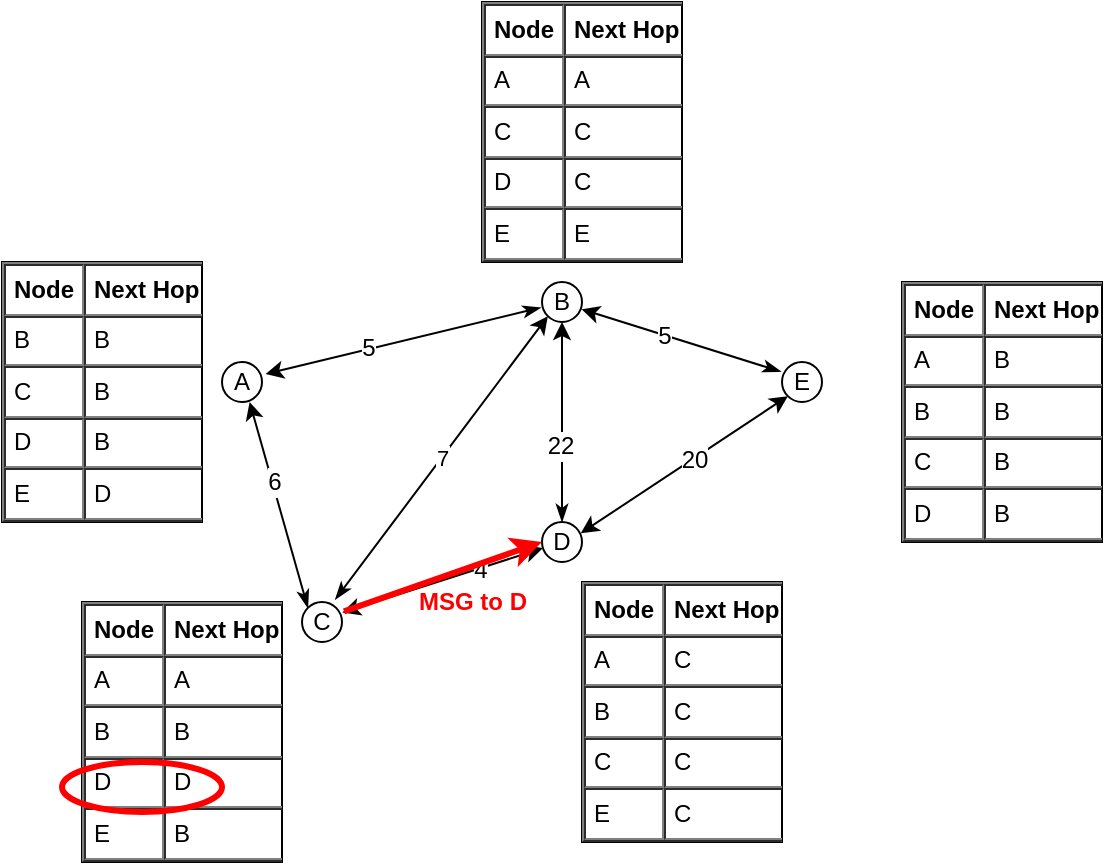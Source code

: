 <mxfile version="12.9.9" type="device"><diagram id="lJYS4VRSIsEf9TPoP0br" name="Page-1"><mxGraphModel dx="1422" dy="769" grid="1" gridSize="10" guides="1" tooltips="1" connect="1" arrows="1" fold="1" page="1" pageScale="1" pageWidth="827" pageHeight="1169" math="0" shadow="0"><root><mxCell id="0"/><mxCell id="1" parent="0"/><mxCell id="UmhQ2P2T8tzD9ortns0X-2" value="&lt;div&gt;A&lt;/div&gt;" style="ellipse;whiteSpace=wrap;html=1;" parent="1" vertex="1"><mxGeometry x="150" y="230" width="20" height="20" as="geometry"/></mxCell><mxCell id="UmhQ2P2T8tzD9ortns0X-3" value="E" style="ellipse;whiteSpace=wrap;html=1;" parent="1" vertex="1"><mxGeometry x="430" y="230" width="20" height="20" as="geometry"/></mxCell><mxCell id="UmhQ2P2T8tzD9ortns0X-4" value="D" style="ellipse;whiteSpace=wrap;html=1;" parent="1" vertex="1"><mxGeometry x="310" y="310" width="20" height="20" as="geometry"/></mxCell><mxCell id="UmhQ2P2T8tzD9ortns0X-5" value="C" style="ellipse;whiteSpace=wrap;html=1;" parent="1" vertex="1"><mxGeometry x="190" y="350" width="20" height="20" as="geometry"/></mxCell><mxCell id="UmhQ2P2T8tzD9ortns0X-6" value="B" style="ellipse;whiteSpace=wrap;html=1;" parent="1" vertex="1"><mxGeometry x="310" y="190" width="20" height="20" as="geometry"/></mxCell><mxCell id="UmhQ2P2T8tzD9ortns0X-10" value="" style="endArrow=classic;html=1;exitX=0.5;exitY=0;exitDx=0;exitDy=0;entryX=0.5;entryY=1;entryDx=0;entryDy=0;startArrow=classicThin;startFill=1;" parent="1" source="UmhQ2P2T8tzD9ortns0X-4" target="UmhQ2P2T8tzD9ortns0X-6" edge="1"><mxGeometry width="50" height="50" relative="1" as="geometry"><mxPoint x="330" y="330" as="sourcePoint"/><mxPoint x="380" y="280" as="targetPoint"/></mxGeometry></mxCell><mxCell id="UmhQ2P2T8tzD9ortns0X-21" value="22" style="text;html=1;align=center;verticalAlign=middle;resizable=0;points=[];labelBackgroundColor=#ffffff;" parent="UmhQ2P2T8tzD9ortns0X-10" vertex="1" connectable="0"><mxGeometry x="-0.242" y="1" relative="1" as="geometry"><mxPoint as="offset"/></mxGeometry></mxCell><mxCell id="UmhQ2P2T8tzD9ortns0X-11" value="" style="endArrow=classic;html=1;entryX=1.01;entryY=0.26;entryDx=0;entryDy=0;entryPerimeter=0;startArrow=classic;startFill=1;" parent="1" source="UmhQ2P2T8tzD9ortns0X-4" target="UmhQ2P2T8tzD9ortns0X-5" edge="1"><mxGeometry width="50" height="50" relative="1" as="geometry"><mxPoint x="330" y="320" as="sourcePoint"/><mxPoint x="330" y="220" as="targetPoint"/></mxGeometry></mxCell><mxCell id="UmhQ2P2T8tzD9ortns0X-23" value="4" style="text;html=1;align=center;verticalAlign=middle;resizable=0;points=[];labelBackgroundColor=#ffffff;" parent="UmhQ2P2T8tzD9ortns0X-11" vertex="1" connectable="0"><mxGeometry x="-0.362" y="1" relative="1" as="geometry"><mxPoint as="offset"/></mxGeometry></mxCell><mxCell id="UmhQ2P2T8tzD9ortns0X-12" value="" style="endArrow=classic;html=1;exitX=0.97;exitY=0.28;exitDx=0;exitDy=0;entryX=0;entryY=1;entryDx=0;entryDy=0;exitPerimeter=0;startArrow=classic;startFill=1;" parent="1" source="UmhQ2P2T8tzD9ortns0X-4" target="UmhQ2P2T8tzD9ortns0X-3" edge="1"><mxGeometry width="50" height="50" relative="1" as="geometry"><mxPoint x="340" y="330" as="sourcePoint"/><mxPoint x="340" y="230" as="targetPoint"/></mxGeometry></mxCell><mxCell id="UmhQ2P2T8tzD9ortns0X-22" value="&lt;div&gt;20&lt;/div&gt;" style="text;html=1;align=center;verticalAlign=middle;resizable=0;points=[];labelBackgroundColor=#ffffff;" parent="UmhQ2P2T8tzD9ortns0X-12" vertex="1" connectable="0"><mxGeometry x="0.08" relative="1" as="geometry"><mxPoint as="offset"/></mxGeometry></mxCell><mxCell id="UmhQ2P2T8tzD9ortns0X-15" value="" style="endArrow=classic;html=1;exitX=-0.03;exitY=0.24;exitDx=0;exitDy=0;entryX=0.99;entryY=0.68;entryDx=0;entryDy=0;startArrow=classicThin;startFill=1;exitPerimeter=0;entryPerimeter=0;" parent="1" source="UmhQ2P2T8tzD9ortns0X-3" target="UmhQ2P2T8tzD9ortns0X-6" edge="1"><mxGeometry width="50" height="50" relative="1" as="geometry"><mxPoint x="330" y="320" as="sourcePoint"/><mxPoint x="330" y="220" as="targetPoint"/></mxGeometry></mxCell><mxCell id="UmhQ2P2T8tzD9ortns0X-25" value="5" style="text;html=1;align=center;verticalAlign=middle;resizable=0;points=[];labelBackgroundColor=#ffffff;" parent="UmhQ2P2T8tzD9ortns0X-15" vertex="1" connectable="0"><mxGeometry x="0.183" relative="1" as="geometry"><mxPoint as="offset"/></mxGeometry></mxCell><mxCell id="UmhQ2P2T8tzD9ortns0X-16" value="7" style="endArrow=classic;html=1;exitX=0.83;exitY=-0.06;exitDx=0;exitDy=0;entryX=0;entryY=1;entryDx=0;entryDy=0;startArrow=classicThin;startFill=1;exitPerimeter=0;" parent="1" source="UmhQ2P2T8tzD9ortns0X-5" target="UmhQ2P2T8tzD9ortns0X-6" edge="1"><mxGeometry width="50" height="50" relative="1" as="geometry"><mxPoint x="340" y="330" as="sourcePoint"/><mxPoint x="340" y="230" as="targetPoint"/></mxGeometry></mxCell><mxCell id="UmhQ2P2T8tzD9ortns0X-17" value="" style="endArrow=classic;html=1;exitX=0;exitY=0;exitDx=0;exitDy=0;entryX=0.69;entryY=1;entryDx=0;entryDy=0;startArrow=classicThin;startFill=1;entryPerimeter=0;" parent="1" source="UmhQ2P2T8tzD9ortns0X-5" target="UmhQ2P2T8tzD9ortns0X-2" edge="1"><mxGeometry width="50" height="50" relative="1" as="geometry"><mxPoint x="350" y="340" as="sourcePoint"/><mxPoint x="350" y="240" as="targetPoint"/></mxGeometry></mxCell><mxCell id="UmhQ2P2T8tzD9ortns0X-19" value="6" style="text;html=1;align=center;verticalAlign=middle;resizable=0;points=[];labelBackgroundColor=#ffffff;" parent="UmhQ2P2T8tzD9ortns0X-17" vertex="1" connectable="0"><mxGeometry x="0.224" y="-1" relative="1" as="geometry"><mxPoint as="offset"/></mxGeometry></mxCell><mxCell id="UmhQ2P2T8tzD9ortns0X-18" value="" style="endArrow=classic;html=1;exitX=-0.03;exitY=0.64;exitDx=0;exitDy=0;entryX=1.09;entryY=0.3;entryDx=0;entryDy=0;startArrow=classicThin;startFill=1;entryPerimeter=0;exitPerimeter=0;" parent="1" source="UmhQ2P2T8tzD9ortns0X-6" target="UmhQ2P2T8tzD9ortns0X-2" edge="1"><mxGeometry width="50" height="50" relative="1" as="geometry"><mxPoint x="360" y="350" as="sourcePoint"/><mxPoint x="360" y="250" as="targetPoint"/></mxGeometry></mxCell><mxCell id="UmhQ2P2T8tzD9ortns0X-20" value="&lt;div&gt;5&lt;/div&gt;" style="text;html=1;align=center;verticalAlign=middle;resizable=0;points=[];labelBackgroundColor=#ffffff;" parent="UmhQ2P2T8tzD9ortns0X-18" vertex="1" connectable="0"><mxGeometry x="0.254" y="-1" relative="1" as="geometry"><mxPoint as="offset"/></mxGeometry></mxCell><mxCell id="UmhQ2P2T8tzD9ortns0X-44" value="&lt;table style=&quot;font-size: 1em ; width: 100% ; height: 100%&quot; cellspacing=&quot;0&quot; cellpadding=&quot;4&quot; border=&quot;1&quot;&gt;&lt;tbody&gt;&lt;tr&gt;&lt;th&gt;Node&lt;br&gt;&lt;/th&gt;&lt;th&gt;Next Hop&lt;br&gt;&lt;/th&gt;&lt;/tr&gt;&lt;tr&gt;&lt;td&gt;A&lt;br&gt;&lt;/td&gt;&lt;td&gt;B&lt;br&gt;&lt;/td&gt;&lt;/tr&gt;&lt;tr&gt;&lt;td&gt;B&lt;br&gt;&lt;/td&gt;&lt;td&gt;B&lt;br&gt;&lt;/td&gt;&lt;/tr&gt;&lt;tr&gt;&lt;td&gt;C&lt;br&gt;&lt;/td&gt;&lt;td&gt;B&lt;br&gt;&lt;/td&gt;&lt;/tr&gt;&lt;tr&gt;&lt;td&gt;D&lt;/td&gt;&lt;td&gt;B&lt;br&gt;&lt;/td&gt;&lt;/tr&gt;&lt;/tbody&gt;&lt;/table&gt; " style="verticalAlign=top;align=left;overflow=fill;fontSize=12;fontFamily=Helvetica;html=1" parent="1" vertex="1"><mxGeometry x="490" y="190" width="100" height="130" as="geometry"/></mxCell><mxCell id="UmhQ2P2T8tzD9ortns0X-45" value="&lt;table style=&quot;font-size: 1em ; width: 100% ; height: 100%&quot; cellspacing=&quot;0&quot; cellpadding=&quot;4&quot; border=&quot;1&quot;&gt;&lt;tbody&gt;&lt;tr&gt;&lt;th&gt;Node&lt;br&gt;&lt;/th&gt;&lt;th&gt;Next Hop&lt;br&gt;&lt;/th&gt;&lt;/tr&gt;&lt;tr&gt;&lt;td&gt;A&lt;br&gt;&lt;/td&gt;&lt;td&gt;C&lt;br&gt;&lt;/td&gt;&lt;/tr&gt;&lt;tr&gt;&lt;td&gt;B&lt;br&gt;&lt;/td&gt;&lt;td&gt;C&lt;br&gt;&lt;/td&gt;&lt;/tr&gt;&lt;tr&gt;&lt;td&gt;C&lt;br&gt;&lt;/td&gt;&lt;td&gt;C&lt;br&gt;&lt;/td&gt;&lt;/tr&gt;&lt;tr&gt;&lt;td&gt;E&lt;/td&gt;&lt;td&gt;C&lt;br&gt;&lt;/td&gt;&lt;/tr&gt;&lt;/tbody&gt;&lt;/table&gt; " style="verticalAlign=top;align=left;overflow=fill;fontSize=12;fontFamily=Helvetica;html=1" parent="1" vertex="1"><mxGeometry x="330" y="340" width="100" height="130" as="geometry"/></mxCell><mxCell id="UmhQ2P2T8tzD9ortns0X-46" value="&lt;table style=&quot;font-size: 1em ; width: 100% ; height: 100%&quot; cellspacing=&quot;0&quot; cellpadding=&quot;4&quot; border=&quot;1&quot;&gt;&lt;tbody&gt;&lt;tr&gt;&lt;th&gt;Node&lt;br&gt;&lt;/th&gt;&lt;th&gt;Next Hop&lt;br&gt;&lt;/th&gt;&lt;/tr&gt;&lt;tr&gt;&lt;td&gt;A&lt;br&gt;&lt;/td&gt;&lt;td&gt;A&lt;br&gt;&lt;/td&gt;&lt;/tr&gt;&lt;tr&gt;&lt;td&gt;C&lt;br&gt;&lt;/td&gt;&lt;td&gt;C&lt;br&gt;&lt;/td&gt;&lt;/tr&gt;&lt;tr&gt;&lt;td&gt;D&lt;br&gt;&lt;/td&gt;&lt;td&gt;C&lt;br&gt;&lt;/td&gt;&lt;/tr&gt;&lt;tr&gt;&lt;td&gt;E&lt;/td&gt;&lt;td&gt;E&lt;/td&gt;&lt;/tr&gt;&lt;/tbody&gt;&lt;/table&gt; " style="verticalAlign=top;align=left;overflow=fill;fontSize=12;fontFamily=Helvetica;html=1" parent="1" vertex="1"><mxGeometry x="280" y="50" width="100" height="130" as="geometry"/></mxCell><mxCell id="UmhQ2P2T8tzD9ortns0X-47" value="&lt;table style=&quot;font-size: 1em ; width: 100% ; height: 100%&quot; cellspacing=&quot;0&quot; cellpadding=&quot;4&quot; border=&quot;1&quot;&gt;&lt;tbody&gt;&lt;tr&gt;&lt;th&gt;Node&lt;br&gt;&lt;/th&gt;&lt;th&gt;Next Hop&lt;br&gt;&lt;/th&gt;&lt;/tr&gt;&lt;tr&gt;&lt;td&gt;B&lt;br&gt;&lt;/td&gt;&lt;td&gt;B&lt;br&gt;&lt;/td&gt;&lt;/tr&gt;&lt;tr&gt;&lt;td&gt;C&lt;br&gt;&lt;/td&gt;&lt;td&gt;B&lt;br&gt;&lt;/td&gt;&lt;/tr&gt;&lt;tr&gt;&lt;td&gt;D&lt;br&gt;&lt;/td&gt;&lt;td&gt;B&lt;br&gt;&lt;/td&gt;&lt;/tr&gt;&lt;tr&gt;&lt;td&gt;E&lt;/td&gt;&lt;td&gt;D&lt;/td&gt;&lt;/tr&gt;&lt;/tbody&gt;&lt;/table&gt; " style="verticalAlign=top;align=left;overflow=fill;fontSize=12;fontFamily=Helvetica;html=1" parent="1" vertex="1"><mxGeometry x="40" y="180" width="100" height="130" as="geometry"/></mxCell><mxCell id="UmhQ2P2T8tzD9ortns0X-48" value="&lt;table style=&quot;font-size: 1em ; width: 100% ; height: 100%&quot; cellspacing=&quot;0&quot; cellpadding=&quot;4&quot; border=&quot;1&quot;&gt;&lt;tbody&gt;&lt;tr&gt;&lt;th&gt;Node&lt;br&gt;&lt;/th&gt;&lt;th&gt;Next Hop&lt;br&gt;&lt;/th&gt;&lt;/tr&gt;&lt;tr&gt;&lt;td&gt;A&lt;br&gt;&lt;/td&gt;&lt;td&gt;A&lt;br&gt;&lt;/td&gt;&lt;/tr&gt;&lt;tr&gt;&lt;td&gt;B&lt;br&gt;&lt;/td&gt;&lt;td&gt;B&lt;br&gt;&lt;/td&gt;&lt;/tr&gt;&lt;tr&gt;&lt;td&gt;D&lt;/td&gt;&lt;td&gt;D&lt;br&gt;&lt;/td&gt;&lt;/tr&gt;&lt;tr&gt;&lt;td&gt;E&lt;/td&gt;&lt;td&gt;B&lt;/td&gt;&lt;/tr&gt;&lt;/tbody&gt;&lt;/table&gt; " style="verticalAlign=top;align=left;overflow=fill;fontSize=12;fontFamily=Helvetica;html=1" parent="1" vertex="1"><mxGeometry x="80" y="350" width="100" height="130" as="geometry"/></mxCell><mxCell id="FOEjCi5yLIBfMQmb-yMi-1" value="" style="ellipse;whiteSpace=wrap;html=1;fillColor=none;strokeColor=#FF0000;strokeWidth=3;" parent="1" vertex="1"><mxGeometry x="70" y="430" width="80" height="25" as="geometry"/></mxCell><mxCell id="FOEjCi5yLIBfMQmb-yMi-2" value="" style="endArrow=classic;html=1;exitX=1.05;exitY=0.236;exitDx=0;exitDy=0;fillColor=#f8cecc;strokeColor=#FF0000;strokeWidth=3;exitPerimeter=0;" parent="1" source="UmhQ2P2T8tzD9ortns0X-5" edge="1"><mxGeometry width="50" height="50" relative="1" as="geometry"><mxPoint x="390" y="360" as="sourcePoint"/><mxPoint x="310" y="320" as="targetPoint"/></mxGeometry></mxCell><mxCell id="FOEjCi5yLIBfMQmb-yMi-3" value="&lt;b&gt;&lt;font color=&quot;#FF0000&quot;&gt;MSG to D&lt;/font&gt;&lt;/b&gt;" style="text;html=1;align=center;verticalAlign=middle;resizable=0;points=[];autosize=1;strokeWidth=2;perimeterSpacing=2;rounded=0;" parent="1" vertex="1"><mxGeometry x="240" y="340" width="70" height="20" as="geometry"/></mxCell></root></mxGraphModel></diagram></mxfile>
